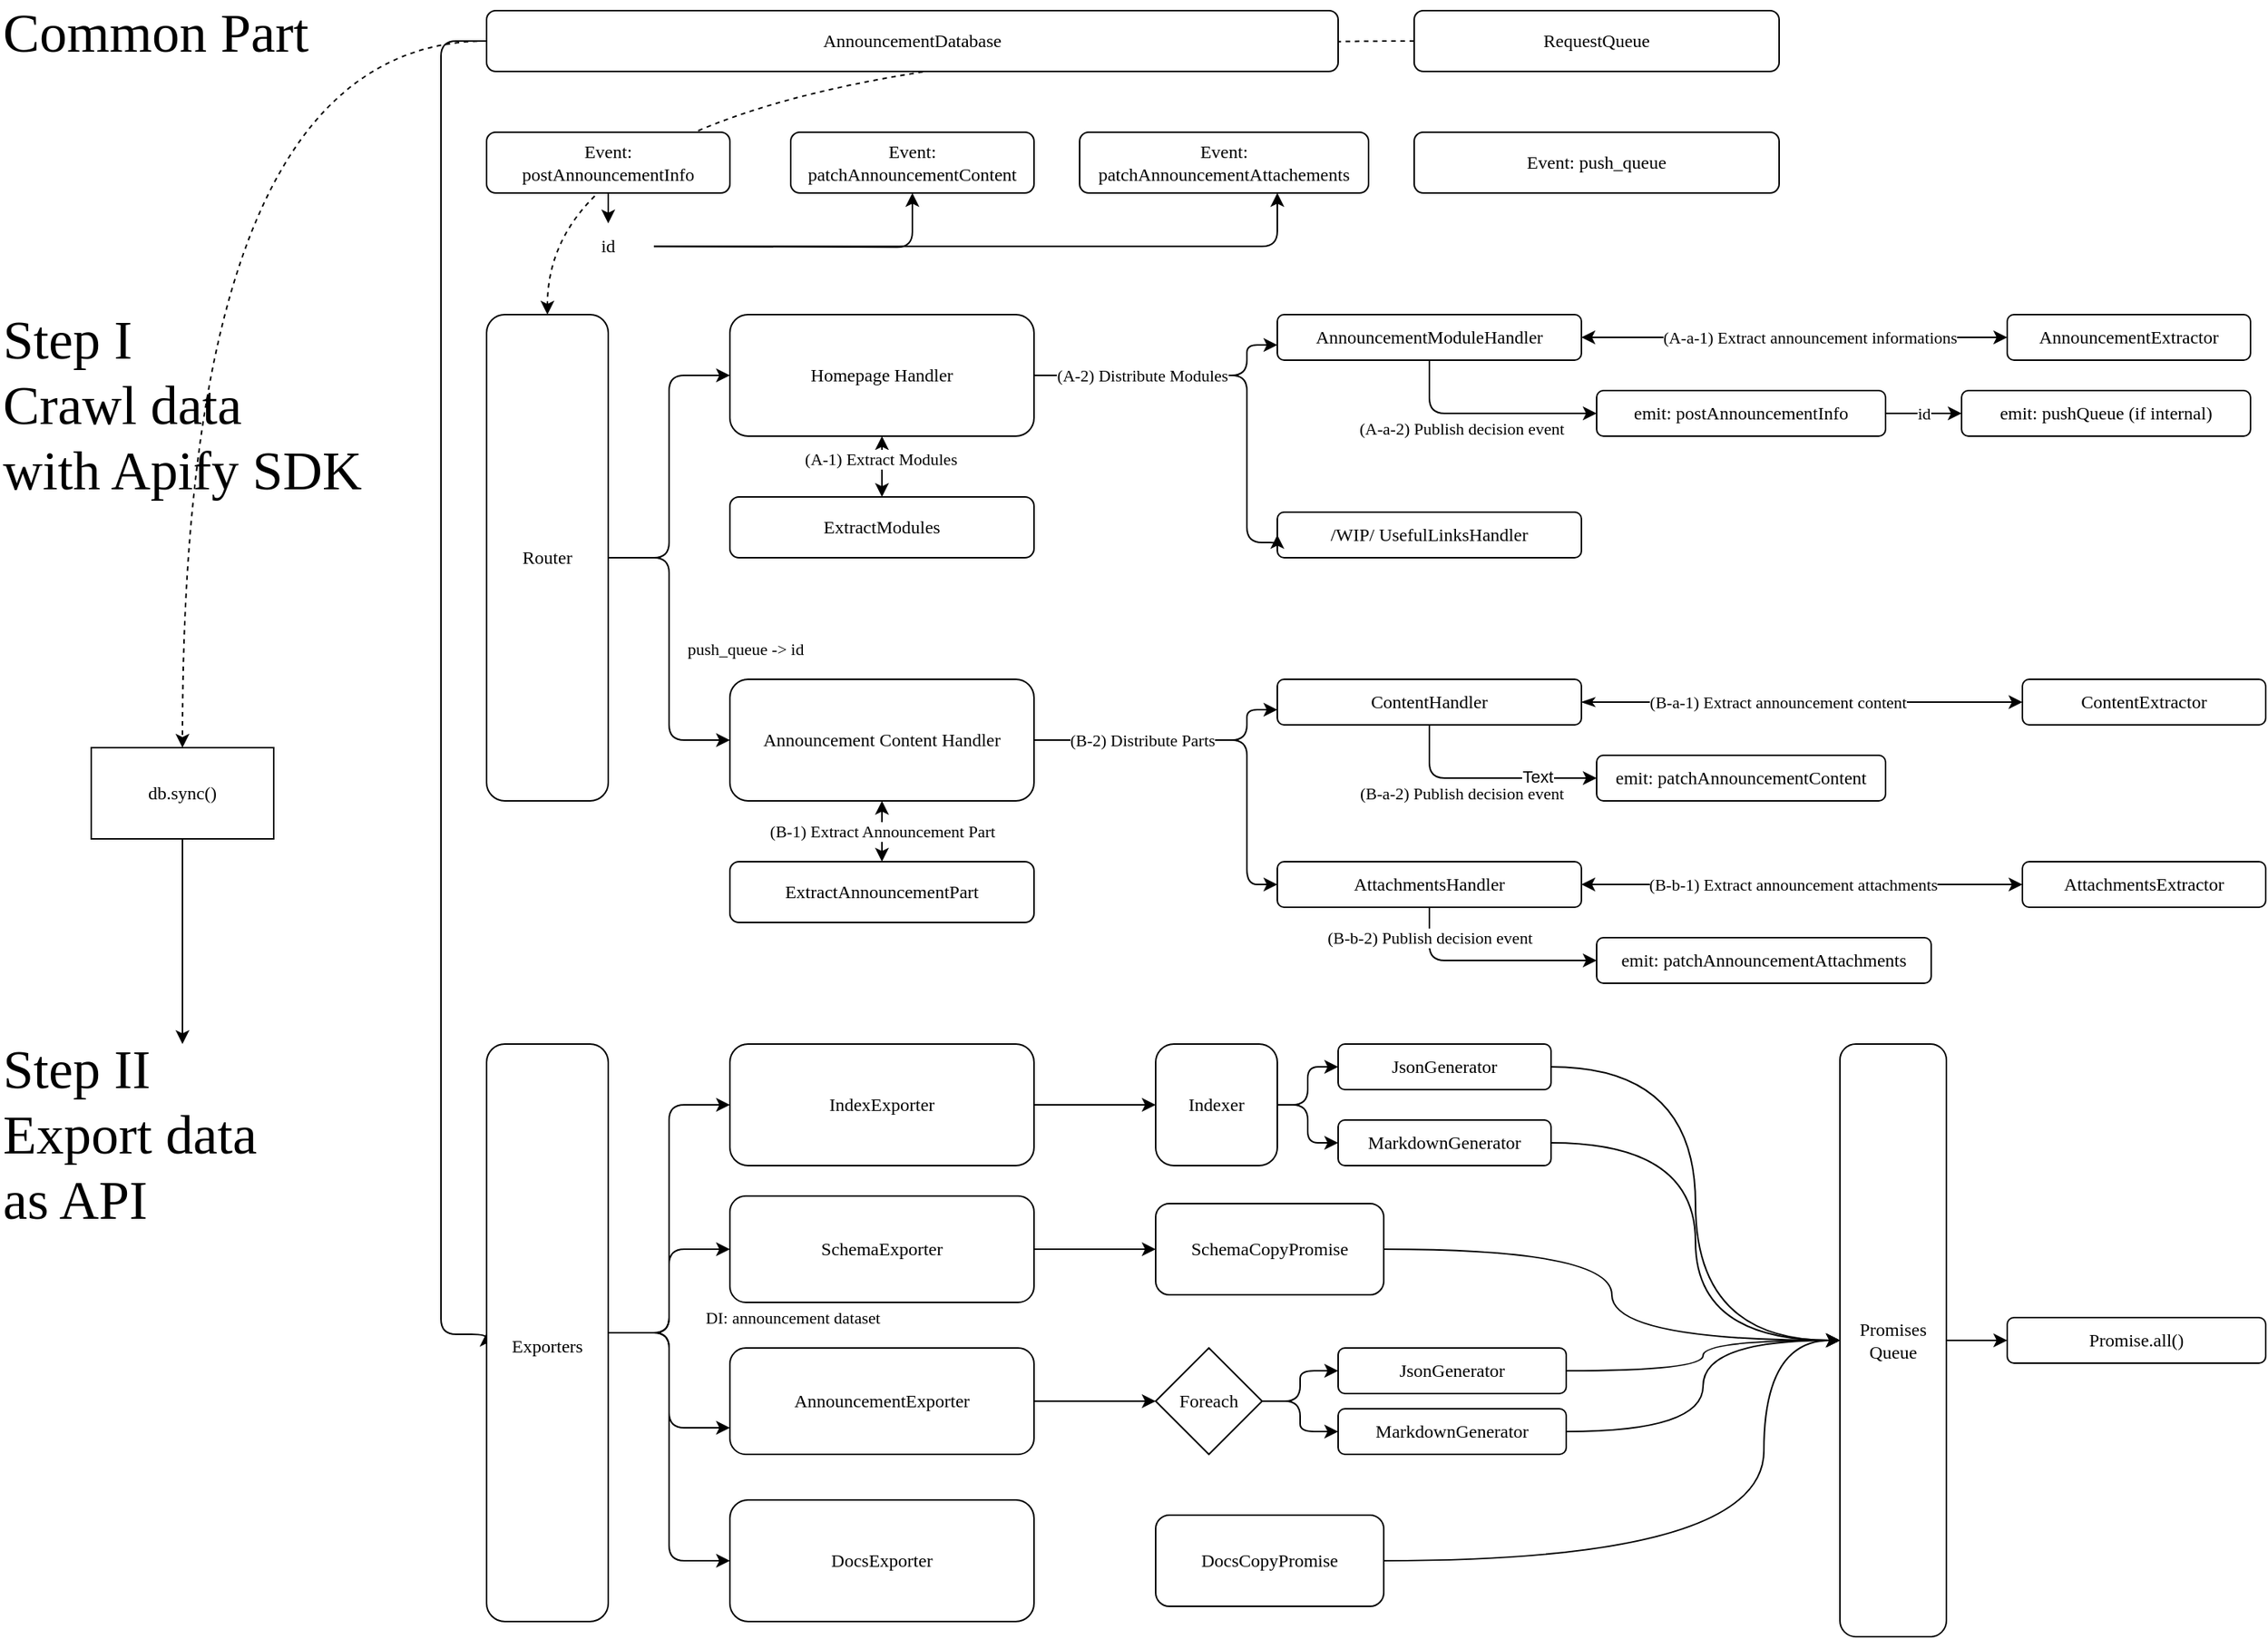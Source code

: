 <mxfile version="16.5.1" type="device"><diagram id="6aVx1m05YE9VP_kBFudB" name="Page-1"><mxGraphModel dx="946" dy="611" grid="1" gridSize="10" guides="1" tooltips="1" connect="1" arrows="1" fold="1" page="1" pageScale="1" pageWidth="1654" pageHeight="1169" background="none" math="0" shadow="0"><root><mxCell id="0"/><mxCell id="1" parent="0"/><mxCell id="kOSqtyJKZMW7QuDXt4j4-171" style="edgeStyle=orthogonalEdgeStyle;curved=1;orthogonalLoop=1;jettySize=auto;html=1;dashed=1;fontFamily=IBM Plex Sans;fontSource=https%3A%2F%2Ffonts.googleapis.com%2Fcss%3Ffamily%3DIBM%2BPlex%2BSans;" edge="1" parent="1" source="RLYTNSMKvGbtgYF2VCXA-84" target="RLYTNSMKvGbtgYF2VCXA-27"><mxGeometry relative="1" as="geometry"/></mxCell><mxCell id="RLYTNSMKvGbtgYF2VCXA-84" value="RequestQueue" style="rounded=1;whiteSpace=wrap;html=1;fontFamily=IBM Plex Sans;fontSource=https%3A%2F%2Ffonts.googleapis.com%2Fcss%3Ffamily%3DIBM%2BPlex%2BSans;" parent="1" vertex="1"><mxGeometry x="970" y="40" width="240" height="40" as="geometry"/></mxCell><mxCell id="RLYTNSMKvGbtgYF2VCXA-85" style="edgeStyle=orthogonalEdgeStyle;rounded=1;orthogonalLoop=1;jettySize=auto;html=1;startArrow=none;startFill=0;fontFamily=IBM Plex Sans;fontSource=https%3A%2F%2Ffonts.googleapis.com%2Fcss%3Ffamily%3DIBM%2BPlex%2BSans;" parent="1" source="RLYTNSMKvGbtgYF2VCXA-86" edge="1"><mxGeometry relative="1" as="geometry"><mxPoint x="440.067" y="180" as="targetPoint"/></mxGeometry></mxCell><mxCell id="RLYTNSMKvGbtgYF2VCXA-86" value="Event:&lt;br&gt;postAnnouncementInfo" style="rounded=1;whiteSpace=wrap;html=1;fontFamily=IBM Plex Sans;fontSource=https%3A%2F%2Ffonts.googleapis.com%2Fcss%3Ffamily%3DIBM%2BPlex%2BSans;" parent="1" vertex="1"><mxGeometry x="360" y="120" width="160" height="40" as="geometry"/></mxCell><mxCell id="kOSqtyJKZMW7QuDXt4j4-14" style="edgeStyle=orthogonalEdgeStyle;rounded=1;orthogonalLoop=1;jettySize=auto;html=1;entryX=0;entryY=0.5;entryDx=0;entryDy=0;fontFamily=IBM Plex Sans;fontSource=https%3A%2F%2Ffonts.googleapis.com%2Fcss%3Ffamily%3DIBM%2BPlex%2BSans;" edge="1" parent="1" source="RLYTNSMKvGbtgYF2VCXA-87" target="RLYTNSMKvGbtgYF2VCXA-100"><mxGeometry relative="1" as="geometry"><Array as="points"><mxPoint x="330" y="60"/><mxPoint x="330" y="911"/></Array></mxGeometry></mxCell><mxCell id="kOSqtyJKZMW7QuDXt4j4-170" style="edgeStyle=orthogonalEdgeStyle;orthogonalLoop=1;jettySize=auto;html=1;entryX=0.5;entryY=0;entryDx=0;entryDy=0;fontFamily=IBM Plex Sans;fontSource=https%3A%2F%2Ffonts.googleapis.com%2Fcss%3Ffamily%3DIBM%2BPlex%2BSans;curved=1;dashed=1;" edge="1" parent="1" source="RLYTNSMKvGbtgYF2VCXA-87" target="kOSqtyJKZMW7QuDXt4j4-168"><mxGeometry relative="1" as="geometry"/></mxCell><mxCell id="RLYTNSMKvGbtgYF2VCXA-87" value="AnnouncementDatabase" style="rounded=1;whiteSpace=wrap;html=1;fontFamily=IBM Plex Sans;fontSource=https%3A%2F%2Ffonts.googleapis.com%2Fcss%3Ffamily%3DIBM%2BPlex%2BSans;" parent="1" vertex="1"><mxGeometry x="360" y="40" width="560" height="40" as="geometry"/></mxCell><mxCell id="RLYTNSMKvGbtgYF2VCXA-88" value="Event: push_queue" style="rounded=1;whiteSpace=wrap;html=1;fontFamily=IBM Plex Sans;fontSource=https%3A%2F%2Ffonts.googleapis.com%2Fcss%3Ffamily%3DIBM%2BPlex%2BSans;" parent="1" vertex="1"><mxGeometry x="970" y="120" width="240" height="40" as="geometry"/></mxCell><mxCell id="RLYTNSMKvGbtgYF2VCXA-89" value="Event:&lt;br&gt;patchAnnouncementContent" style="rounded=1;whiteSpace=wrap;html=1;fontFamily=IBM Plex Sans;fontSource=https%3A%2F%2Ffonts.googleapis.com%2Fcss%3Ffamily%3DIBM%2BPlex%2BSans;" parent="1" vertex="1"><mxGeometry x="560" y="120" width="160" height="40" as="geometry"/></mxCell><mxCell id="RLYTNSMKvGbtgYF2VCXA-90" value="Event:&lt;br&gt;patchAnnouncementAttachements" style="rounded=1;whiteSpace=wrap;html=1;fontFamily=IBM Plex Sans;fontSource=https%3A%2F%2Ffonts.googleapis.com%2Fcss%3Ffamily%3DIBM%2BPlex%2BSans;" parent="1" vertex="1"><mxGeometry x="750" y="120" width="190" height="40" as="geometry"/></mxCell><mxCell id="RLYTNSMKvGbtgYF2VCXA-91" style="edgeStyle=orthogonalEdgeStyle;rounded=1;orthogonalLoop=1;jettySize=auto;html=1;startArrow=none;startFill=0;fontFamily=IBM Plex Sans;fontSource=https%3A%2F%2Ffonts.googleapis.com%2Fcss%3Ffamily%3DIBM%2BPlex%2BSans;" parent="1" target="RLYTNSMKvGbtgYF2VCXA-89" edge="1"><mxGeometry relative="1" as="geometry"><mxPoint x="470" y="195.067" as="sourcePoint"/></mxGeometry></mxCell><mxCell id="RLYTNSMKvGbtgYF2VCXA-92" style="edgeStyle=orthogonalEdgeStyle;rounded=1;orthogonalLoop=1;jettySize=auto;html=1;startArrow=none;startFill=0;fontFamily=IBM Plex Sans;fontSource=https%3A%2F%2Ffonts.googleapis.com%2Fcss%3Ffamily%3DIBM%2BPlex%2BSans;" parent="1" edge="1"><mxGeometry relative="1" as="geometry"><Array as="points"><mxPoint x="880" y="195"/></Array><mxPoint x="470" y="195.067" as="sourcePoint"/><mxPoint x="880" y="160" as="targetPoint"/></mxGeometry></mxCell><mxCell id="RLYTNSMKvGbtgYF2VCXA-93" value="id" style="text;html=1;strokeColor=none;fillColor=none;align=center;verticalAlign=middle;whiteSpace=wrap;rounded=1;fontFamily=IBM Plex Sans;fontSource=https%3A%2F%2Ffonts.googleapis.com%2Fcss%3Ffamily%3DIBM%2BPlex%2BSans;" parent="1" vertex="1"><mxGeometry x="410" y="180" width="60" height="30" as="geometry"/></mxCell><mxCell id="RLYTNSMKvGbtgYF2VCXA-97" value="Common Part" style="text;html=1;strokeColor=none;fillColor=none;align=left;verticalAlign=middle;whiteSpace=wrap;rounded=1;glass=0;fontFamily=IBM Plex Sans;fontSource=https%3A%2F%2Ffonts.googleapis.com%2Fcss%3Ffamily%3DIBM%2BPlex%2BSans;fontStyle=0;fontSize=36;" parent="1" vertex="1"><mxGeometry x="40" y="40" width="240" height="30" as="geometry"/></mxCell><mxCell id="RLYTNSMKvGbtgYF2VCXA-98" value="Step I&lt;br&gt;Crawl data&lt;br&gt;with Apify SDK" style="text;html=1;strokeColor=none;fillColor=none;align=left;verticalAlign=middle;whiteSpace=wrap;rounded=1;glass=0;fontFamily=IBM Plex Sans;fontSource=https%3A%2F%2Ffonts.googleapis.com%2Fcss%3Ffamily%3DIBM%2BPlex%2BSans;fontStyle=0;fontSize=36;" parent="1" vertex="1"><mxGeometry x="40" y="240" width="240" height="120" as="geometry"/></mxCell><mxCell id="RLYTNSMKvGbtgYF2VCXA-99" value="Step II&lt;br&gt;Export data&lt;br&gt;as API" style="text;html=1;strokeColor=none;fillColor=none;align=left;verticalAlign=middle;whiteSpace=wrap;rounded=1;glass=0;fontFamily=IBM Plex Sans;fontSource=https%3A%2F%2Ffonts.googleapis.com%2Fcss%3Ffamily%3DIBM%2BPlex%2BSans;fontStyle=0;fontSize=36;" parent="1" vertex="1"><mxGeometry x="40" y="720" width="240" height="120" as="geometry"/></mxCell><mxCell id="OoZCvlGqYtdiyRSPYrmy-1" value="" style="group;rounded=1;" parent="1" vertex="1" connectable="0"><mxGeometry x="360" y="240" width="1160" height="440" as="geometry"/></mxCell><mxCell id="RLYTNSMKvGbtgYF2VCXA-2" value="Homepage Handler" style="rounded=1;whiteSpace=wrap;html=1;fontFamily=IBM Plex Sans;fontSource=https%3A%2F%2Ffonts.googleapis.com%2Fcss%3Ffamily%3DIBM%2BPlex%2BSans;" parent="OoZCvlGqYtdiyRSPYrmy-1" vertex="1"><mxGeometry x="160" width="200" height="80" as="geometry"/></mxCell><mxCell id="RLYTNSMKvGbtgYF2VCXA-9" value="Announcement Content Handler" style="rounded=1;whiteSpace=wrap;html=1;fontFamily=IBM Plex Sans;fontSource=https%3A%2F%2Ffonts.googleapis.com%2Fcss%3Ffamily%3DIBM%2BPlex%2BSans;" parent="OoZCvlGqYtdiyRSPYrmy-1" vertex="1"><mxGeometry x="160" y="240" width="200" height="80" as="geometry"/></mxCell><mxCell id="RLYTNSMKvGbtgYF2VCXA-10" value="ExtractModules" style="rounded=1;whiteSpace=wrap;html=1;fontFamily=IBM Plex Sans;fontSource=https%3A%2F%2Ffonts.googleapis.com%2Fcss%3Ffamily%3DIBM%2BPlex%2BSans;" parent="OoZCvlGqYtdiyRSPYrmy-1" vertex="1"><mxGeometry x="160" y="120" width="200" height="40" as="geometry"/></mxCell><mxCell id="RLYTNSMKvGbtgYF2VCXA-15" style="edgeStyle=orthogonalEdgeStyle;rounded=1;orthogonalLoop=1;jettySize=auto;html=1;startArrow=classic;startFill=1;fontFamily=IBM Plex Sans;fontSource=https%3A%2F%2Ffonts.googleapis.com%2Fcss%3Ffamily%3DIBM%2BPlex%2BSans;" parent="OoZCvlGqYtdiyRSPYrmy-1" source="RLYTNSMKvGbtgYF2VCXA-2" target="RLYTNSMKvGbtgYF2VCXA-10" edge="1"><mxGeometry relative="1" as="geometry"/></mxCell><mxCell id="RLYTNSMKvGbtgYF2VCXA-16" value="(A-1) Extract Modules" style="edgeLabel;html=1;align=center;verticalAlign=middle;resizable=0;points=[];fontFamily=IBM Plex Sans;fontSource=https%3A%2F%2Ffonts.googleapis.com%2Fcss%3Ffamily%3DIBM%2BPlex%2BSans;rounded=1;" parent="RLYTNSMKvGbtgYF2VCXA-15" vertex="1" connectable="0"><mxGeometry relative="1" as="geometry"><mxPoint x="-1" y="-5" as="offset"/></mxGeometry></mxCell><mxCell id="RLYTNSMKvGbtgYF2VCXA-12" value="AnnouncementModuleHandler" style="rounded=1;whiteSpace=wrap;html=1;fontFamily=IBM Plex Sans;fontSource=https%3A%2F%2Ffonts.googleapis.com%2Fcss%3Ffamily%3DIBM%2BPlex%2BSans;" parent="OoZCvlGqYtdiyRSPYrmy-1" vertex="1"><mxGeometry x="520" width="200" height="30" as="geometry"/></mxCell><mxCell id="RLYTNSMKvGbtgYF2VCXA-17" style="edgeStyle=orthogonalEdgeStyle;rounded=1;orthogonalLoop=1;jettySize=auto;html=1;startArrow=none;startFill=0;fontFamily=IBM Plex Sans;fontSource=https%3A%2F%2Ffonts.googleapis.com%2Fcss%3Ffamily%3DIBM%2BPlex%2BSans;" parent="OoZCvlGqYtdiyRSPYrmy-1" source="RLYTNSMKvGbtgYF2VCXA-2" target="RLYTNSMKvGbtgYF2VCXA-12" edge="1"><mxGeometry relative="1" as="geometry"><Array as="points"><mxPoint x="500" y="40"/><mxPoint x="500" y="20"/></Array></mxGeometry></mxCell><mxCell id="RLYTNSMKvGbtgYF2VCXA-13" value="/WIP/ UsefulLinksHandler" style="rounded=1;whiteSpace=wrap;html=1;fontFamily=IBM Plex Sans;fontSource=https%3A%2F%2Ffonts.googleapis.com%2Fcss%3Ffamily%3DIBM%2BPlex%2BSans;" parent="OoZCvlGqYtdiyRSPYrmy-1" vertex="1"><mxGeometry x="520" y="130" width="200" height="30" as="geometry"/></mxCell><mxCell id="RLYTNSMKvGbtgYF2VCXA-18" style="edgeStyle=orthogonalEdgeStyle;rounded=1;orthogonalLoop=1;jettySize=auto;html=1;startArrow=none;startFill=0;entryX=0;entryY=0.5;entryDx=0;entryDy=0;fontFamily=IBM Plex Sans;fontSource=https%3A%2F%2Ffonts.googleapis.com%2Fcss%3Ffamily%3DIBM%2BPlex%2BSans;" parent="OoZCvlGqYtdiyRSPYrmy-1" source="RLYTNSMKvGbtgYF2VCXA-2" target="RLYTNSMKvGbtgYF2VCXA-13" edge="1"><mxGeometry relative="1" as="geometry"><Array as="points"><mxPoint x="500" y="40"/><mxPoint x="500" y="150"/><mxPoint x="520" y="150"/></Array></mxGeometry></mxCell><mxCell id="RLYTNSMKvGbtgYF2VCXA-19" value="(A-2) Distribute Modules" style="edgeLabel;html=1;align=center;verticalAlign=middle;resizable=0;points=[];fontFamily=IBM Plex Sans;fontSource=https%3A%2F%2Ffonts.googleapis.com%2Fcss%3Ffamily%3DIBM%2BPlex%2BSans;rounded=1;" parent="RLYTNSMKvGbtgYF2VCXA-18" vertex="1" connectable="0"><mxGeometry relative="1" as="geometry"><mxPoint x="-67" as="offset"/></mxGeometry></mxCell><mxCell id="RLYTNSMKvGbtgYF2VCXA-20" value="AnnouncementExtractor" style="rounded=1;whiteSpace=wrap;html=1;fontFamily=IBM Plex Sans;fontSource=https%3A%2F%2Ffonts.googleapis.com%2Fcss%3Ffamily%3DIBM%2BPlex%2BSans;" parent="OoZCvlGqYtdiyRSPYrmy-1" vertex="1"><mxGeometry x="1000" width="160" height="30" as="geometry"/></mxCell><mxCell id="RLYTNSMKvGbtgYF2VCXA-21" style="edgeStyle=orthogonalEdgeStyle;rounded=1;orthogonalLoop=1;jettySize=auto;html=1;startArrow=classic;startFill=1;fontFamily=IBM Plex Sans;fontSource=https%3A%2F%2Ffonts.googleapis.com%2Fcss%3Ffamily%3DIBM%2BPlex%2BSans;" parent="OoZCvlGqYtdiyRSPYrmy-1" source="RLYTNSMKvGbtgYF2VCXA-12" target="RLYTNSMKvGbtgYF2VCXA-20" edge="1"><mxGeometry relative="1" as="geometry"/></mxCell><mxCell id="RLYTNSMKvGbtgYF2VCXA-22" value="(A-a-1) Extract announcement informations" style="edgeLabel;html=1;align=center;verticalAlign=middle;resizable=0;points=[];fontFamily=IBM Plex Sans;fontSource=https%3A%2F%2Ffonts.googleapis.com%2Fcss%3Ffamily%3DIBM%2BPlex%2BSans;rounded=1;" parent="RLYTNSMKvGbtgYF2VCXA-21" vertex="1" connectable="0"><mxGeometry relative="1" as="geometry"><mxPoint x="10" as="offset"/></mxGeometry></mxCell><mxCell id="RLYTNSMKvGbtgYF2VCXA-28" style="edgeStyle=orthogonalEdgeStyle;rounded=1;orthogonalLoop=1;jettySize=auto;html=1;startArrow=none;startFill=0;fontFamily=IBM Plex Sans;fontSource=https%3A%2F%2Ffonts.googleapis.com%2Fcss%3Ffamily%3DIBM%2BPlex%2BSans;" parent="OoZCvlGqYtdiyRSPYrmy-1" source="RLYTNSMKvGbtgYF2VCXA-27" target="RLYTNSMKvGbtgYF2VCXA-2" edge="1"><mxGeometry relative="1" as="geometry"/></mxCell><mxCell id="RLYTNSMKvGbtgYF2VCXA-29" style="edgeStyle=orthogonalEdgeStyle;rounded=1;orthogonalLoop=1;jettySize=auto;html=1;startArrow=none;startFill=0;fontFamily=IBM Plex Sans;fontSource=https%3A%2F%2Ffonts.googleapis.com%2Fcss%3Ffamily%3DIBM%2BPlex%2BSans;" parent="OoZCvlGqYtdiyRSPYrmy-1" source="RLYTNSMKvGbtgYF2VCXA-27" target="RLYTNSMKvGbtgYF2VCXA-9" edge="1"><mxGeometry relative="1" as="geometry"/></mxCell><mxCell id="RLYTNSMKvGbtgYF2VCXA-67" value="push_queue -&amp;gt; id" style="edgeLabel;html=1;align=center;verticalAlign=middle;resizable=0;points=[];fontFamily=IBM Plex Sans;fontSource=https%3A%2F%2Ffonts.googleapis.com%2Fcss%3Ffamily%3DIBM%2BPlex%2BSans;rounded=1;" parent="RLYTNSMKvGbtgYF2VCXA-29" vertex="1" connectable="0"><mxGeometry relative="1" as="geometry"><mxPoint x="50" as="offset"/></mxGeometry></mxCell><mxCell id="RLYTNSMKvGbtgYF2VCXA-27" value="Router" style="rounded=1;whiteSpace=wrap;html=1;fontFamily=IBM Plex Sans;fontSource=https%3A%2F%2Ffonts.googleapis.com%2Fcss%3Ffamily%3DIBM%2BPlex%2BSans;" parent="OoZCvlGqYtdiyRSPYrmy-1" vertex="1"><mxGeometry width="80" height="320" as="geometry"/></mxCell><mxCell id="RLYTNSMKvGbtgYF2VCXA-39" value="emit: postAnnouncementInfo" style="rounded=1;whiteSpace=wrap;html=1;fontFamily=IBM Plex Sans;fontSource=https%3A%2F%2Ffonts.googleapis.com%2Fcss%3Ffamily%3DIBM%2BPlex%2BSans;" parent="OoZCvlGqYtdiyRSPYrmy-1" vertex="1"><mxGeometry x="730" y="50" width="190" height="30" as="geometry"/></mxCell><mxCell id="RLYTNSMKvGbtgYF2VCXA-40" style="edgeStyle=orthogonalEdgeStyle;rounded=1;orthogonalLoop=1;jettySize=auto;html=1;entryX=0;entryY=0.5;entryDx=0;entryDy=0;startArrow=none;startFill=0;fontFamily=IBM Plex Sans;fontSource=https%3A%2F%2Ffonts.googleapis.com%2Fcss%3Ffamily%3DIBM%2BPlex%2BSans;" parent="OoZCvlGqYtdiyRSPYrmy-1" source="RLYTNSMKvGbtgYF2VCXA-12" target="RLYTNSMKvGbtgYF2VCXA-39" edge="1"><mxGeometry relative="1" as="geometry"><Array as="points"><mxPoint x="620" y="65"/></Array></mxGeometry></mxCell><mxCell id="RLYTNSMKvGbtgYF2VCXA-48" value="(A-a-2) Publish decision&amp;nbsp;event" style="edgeLabel;html=1;align=center;verticalAlign=middle;resizable=0;points=[];fontFamily=IBM Plex Sans;fontSource=https%3A%2F%2Ffonts.googleapis.com%2Fcss%3Ffamily%3DIBM%2BPlex%2BSans;rounded=1;" parent="RLYTNSMKvGbtgYF2VCXA-40" vertex="1" connectable="0"><mxGeometry relative="1" as="geometry"><mxPoint x="-17" y="10" as="offset"/></mxGeometry></mxCell><mxCell id="RLYTNSMKvGbtgYF2VCXA-41" value="emit: pushQueue (if internal)" style="rounded=1;whiteSpace=wrap;html=1;fontFamily=IBM Plex Sans;fontSource=https%3A%2F%2Ffonts.googleapis.com%2Fcss%3Ffamily%3DIBM%2BPlex%2BSans;" parent="OoZCvlGqYtdiyRSPYrmy-1" vertex="1"><mxGeometry x="970" y="50" width="190" height="30" as="geometry"/></mxCell><mxCell id="RLYTNSMKvGbtgYF2VCXA-66" value="id" style="edgeStyle=orthogonalEdgeStyle;rounded=1;orthogonalLoop=1;jettySize=auto;html=1;startArrow=none;startFill=0;fontFamily=IBM Plex Sans;fontSource=https%3A%2F%2Ffonts.googleapis.com%2Fcss%3Ffamily%3DIBM%2BPlex%2BSans;" parent="OoZCvlGqYtdiyRSPYrmy-1" source="RLYTNSMKvGbtgYF2VCXA-39" target="RLYTNSMKvGbtgYF2VCXA-41" edge="1"><mxGeometry relative="1" as="geometry"/></mxCell><mxCell id="RLYTNSMKvGbtgYF2VCXA-46" style="edgeStyle=orthogonalEdgeStyle;rounded=1;orthogonalLoop=1;jettySize=auto;html=1;startArrow=classic;startFill=1;fontFamily=IBM Plex Sans;fontSource=https%3A%2F%2Ffonts.googleapis.com%2Fcss%3Ffamily%3DIBM%2BPlex%2BSans;" parent="OoZCvlGqYtdiyRSPYrmy-1" source="RLYTNSMKvGbtgYF2VCXA-45" target="RLYTNSMKvGbtgYF2VCXA-9" edge="1"><mxGeometry relative="1" as="geometry"/></mxCell><mxCell id="RLYTNSMKvGbtgYF2VCXA-47" value="(B-1) Extract Announcement Part" style="edgeLabel;html=1;align=center;verticalAlign=middle;resizable=0;points=[];fontFamily=IBM Plex Sans;fontSource=https%3A%2F%2Ffonts.googleapis.com%2Fcss%3Ffamily%3DIBM%2BPlex%2BSans;rounded=1;" parent="RLYTNSMKvGbtgYF2VCXA-46" vertex="1" connectable="0"><mxGeometry relative="1" as="geometry"><mxPoint as="offset"/></mxGeometry></mxCell><mxCell id="RLYTNSMKvGbtgYF2VCXA-45" value="ExtractAnnouncementPart" style="rounded=1;whiteSpace=wrap;html=1;fontFamily=IBM Plex Sans;fontSource=https%3A%2F%2Ffonts.googleapis.com%2Fcss%3Ffamily%3DIBM%2BPlex%2BSans;" parent="OoZCvlGqYtdiyRSPYrmy-1" vertex="1"><mxGeometry x="160" y="360" width="200" height="40" as="geometry"/></mxCell><mxCell id="RLYTNSMKvGbtgYF2VCXA-55" value="ContentHandler" style="rounded=1;whiteSpace=wrap;html=1;fontFamily=IBM Plex Sans;fontSource=https%3A%2F%2Ffonts.googleapis.com%2Fcss%3Ffamily%3DIBM%2BPlex%2BSans;" parent="OoZCvlGqYtdiyRSPYrmy-1" vertex="1"><mxGeometry x="520" y="240" width="200" height="30" as="geometry"/></mxCell><mxCell id="RLYTNSMKvGbtgYF2VCXA-81" style="edgeStyle=orthogonalEdgeStyle;rounded=1;orthogonalLoop=1;jettySize=auto;html=1;startArrow=none;startFill=0;fontFamily=IBM Plex Sans;fontSource=https%3A%2F%2Ffonts.googleapis.com%2Fcss%3Ffamily%3DIBM%2BPlex%2BSans;" parent="OoZCvlGqYtdiyRSPYrmy-1" source="RLYTNSMKvGbtgYF2VCXA-9" target="RLYTNSMKvGbtgYF2VCXA-55" edge="1"><mxGeometry relative="1" as="geometry"><Array as="points"><mxPoint x="500" y="280"/><mxPoint x="500" y="260"/></Array></mxGeometry></mxCell><mxCell id="RLYTNSMKvGbtgYF2VCXA-56" value="AttachmentsHandler" style="rounded=1;whiteSpace=wrap;html=1;fontFamily=IBM Plex Sans;fontSource=https%3A%2F%2Ffonts.googleapis.com%2Fcss%3Ffamily%3DIBM%2BPlex%2BSans;" parent="OoZCvlGqYtdiyRSPYrmy-1" vertex="1"><mxGeometry x="520" y="360" width="200" height="30" as="geometry"/></mxCell><mxCell id="RLYTNSMKvGbtgYF2VCXA-82" style="edgeStyle=orthogonalEdgeStyle;rounded=1;orthogonalLoop=1;jettySize=auto;html=1;entryX=0;entryY=0.5;entryDx=0;entryDy=0;startArrow=none;startFill=0;fontFamily=IBM Plex Sans;fontSource=https%3A%2F%2Ffonts.googleapis.com%2Fcss%3Ffamily%3DIBM%2BPlex%2BSans;" parent="OoZCvlGqYtdiyRSPYrmy-1" source="RLYTNSMKvGbtgYF2VCXA-9" target="RLYTNSMKvGbtgYF2VCXA-56" edge="1"><mxGeometry relative="1" as="geometry"><Array as="points"><mxPoint x="500" y="280"/><mxPoint x="500" y="375"/></Array></mxGeometry></mxCell><mxCell id="RLYTNSMKvGbtgYF2VCXA-83" value="(B-2) Distribute Parts" style="edgeLabel;html=1;align=center;verticalAlign=middle;resizable=0;points=[];fontFamily=IBM Plex Sans;fontSource=https%3A%2F%2Ffonts.googleapis.com%2Fcss%3Ffamily%3DIBM%2BPlex%2BSans;rounded=1;" parent="RLYTNSMKvGbtgYF2VCXA-82" vertex="1" connectable="0"><mxGeometry relative="1" as="geometry"><mxPoint x="-57" as="offset"/></mxGeometry></mxCell><mxCell id="RLYTNSMKvGbtgYF2VCXA-57" value="ContentExtractor" style="rounded=1;whiteSpace=wrap;html=1;fontFamily=IBM Plex Sans;fontSource=https%3A%2F%2Ffonts.googleapis.com%2Fcss%3Ffamily%3DIBM%2BPlex%2BSans;" parent="OoZCvlGqYtdiyRSPYrmy-1" vertex="1"><mxGeometry x="1010" y="240" width="160" height="30" as="geometry"/></mxCell><mxCell id="RLYTNSMKvGbtgYF2VCXA-58" style="edgeStyle=orthogonalEdgeStyle;rounded=1;orthogonalLoop=1;jettySize=auto;html=1;entryX=0;entryY=0.5;entryDx=0;entryDy=0;startArrow=classicThin;startFill=1;fontFamily=IBM Plex Sans;fontSource=https%3A%2F%2Ffonts.googleapis.com%2Fcss%3Ffamily%3DIBM%2BPlex%2BSans;" parent="OoZCvlGqYtdiyRSPYrmy-1" source="RLYTNSMKvGbtgYF2VCXA-55" target="RLYTNSMKvGbtgYF2VCXA-57" edge="1"><mxGeometry relative="1" as="geometry"/></mxCell><mxCell id="RLYTNSMKvGbtgYF2VCXA-59" value="(B-a-1) Extract announcement content" style="edgeLabel;html=1;align=center;verticalAlign=middle;resizable=0;points=[];fontFamily=IBM Plex Sans;fontSource=https%3A%2F%2Ffonts.googleapis.com%2Fcss%3Ffamily%3DIBM%2BPlex%2BSans;rounded=1;" parent="RLYTNSMKvGbtgYF2VCXA-58" vertex="1" connectable="0"><mxGeometry relative="1" as="geometry"><mxPoint x="-16" as="offset"/></mxGeometry></mxCell><mxCell id="RLYTNSMKvGbtgYF2VCXA-60" style="edgeStyle=orthogonalEdgeStyle;rounded=1;orthogonalLoop=1;jettySize=auto;html=1;entryX=0;entryY=0.5;entryDx=0;entryDy=0;startArrow=none;startFill=0;exitX=0.5;exitY=1;exitDx=0;exitDy=0;fontFamily=IBM Plex Sans;fontSource=https%3A%2F%2Ffonts.googleapis.com%2Fcss%3Ffamily%3DIBM%2BPlex%2BSans;" parent="OoZCvlGqYtdiyRSPYrmy-1" source="RLYTNSMKvGbtgYF2VCXA-55" target="RLYTNSMKvGbtgYF2VCXA-63" edge="1"><mxGeometry relative="1" as="geometry"><mxPoint x="604.075" y="270" as="sourcePoint"/><Array as="points"><mxPoint x="620" y="305"/></Array></mxGeometry></mxCell><mxCell id="RLYTNSMKvGbtgYF2VCXA-61" value="(B-a-2) Publish decision&amp;nbsp;event" style="edgeLabel;html=1;align=center;verticalAlign=middle;resizable=0;points=[];fontFamily=IBM Plex Sans;fontSource=https%3A%2F%2Ffonts.googleapis.com%2Fcss%3Ffamily%3DIBM%2BPlex%2BSans;rounded=1;" parent="RLYTNSMKvGbtgYF2VCXA-60" vertex="1" connectable="0"><mxGeometry relative="1" as="geometry"><mxPoint x="-17" y="10" as="offset"/></mxGeometry></mxCell><mxCell id="1sGlGqllIkZGdeKhWnI2-3" value="Text" style="edgeLabel;html=1;align=center;verticalAlign=middle;resizable=0;points=[];" parent="RLYTNSMKvGbtgYF2VCXA-60" vertex="1" connectable="0"><mxGeometry x="0.46" y="1" relative="1" as="geometry"><mxPoint as="offset"/></mxGeometry></mxCell><mxCell id="RLYTNSMKvGbtgYF2VCXA-63" value="emit: patchAnnouncementContent" style="rounded=1;whiteSpace=wrap;html=1;fontFamily=IBM Plex Sans;fontSource=https%3A%2F%2Ffonts.googleapis.com%2Fcss%3Ffamily%3DIBM%2BPlex%2BSans;" parent="OoZCvlGqYtdiyRSPYrmy-1" vertex="1"><mxGeometry x="730" y="290" width="190" height="30" as="geometry"/></mxCell><mxCell id="RLYTNSMKvGbtgYF2VCXA-71" value="AttachmentsExtractor" style="rounded=1;whiteSpace=wrap;html=1;fontFamily=IBM Plex Sans;fontSource=https%3A%2F%2Ffonts.googleapis.com%2Fcss%3Ffamily%3DIBM%2BPlex%2BSans;" parent="OoZCvlGqYtdiyRSPYrmy-1" vertex="1"><mxGeometry x="1010" y="360" width="160" height="30" as="geometry"/></mxCell><mxCell id="RLYTNSMKvGbtgYF2VCXA-72" style="edgeStyle=orthogonalEdgeStyle;rounded=1;orthogonalLoop=1;jettySize=auto;html=1;startArrow=classic;startFill=1;fontFamily=IBM Plex Sans;fontSource=https%3A%2F%2Ffonts.googleapis.com%2Fcss%3Ffamily%3DIBM%2BPlex%2BSans;" parent="OoZCvlGqYtdiyRSPYrmy-1" source="RLYTNSMKvGbtgYF2VCXA-56" target="RLYTNSMKvGbtgYF2VCXA-71" edge="1"><mxGeometry relative="1" as="geometry"/></mxCell><mxCell id="RLYTNSMKvGbtgYF2VCXA-73" value="(B-b-1) Extract announcement attachments" style="edgeLabel;html=1;align=center;verticalAlign=middle;resizable=0;points=[];fontFamily=IBM Plex Sans;fontSource=https%3A%2F%2Ffonts.googleapis.com%2Fcss%3Ffamily%3DIBM%2BPlex%2BSans;rounded=1;" parent="RLYTNSMKvGbtgYF2VCXA-72" vertex="1" connectable="0"><mxGeometry relative="1" as="geometry"><mxPoint x="-6" as="offset"/></mxGeometry></mxCell><mxCell id="RLYTNSMKvGbtgYF2VCXA-75" value="emit: patchAnnouncementAttachments" style="rounded=1;whiteSpace=wrap;html=1;fontFamily=IBM Plex Sans;fontSource=https%3A%2F%2Ffonts.googleapis.com%2Fcss%3Ffamily%3DIBM%2BPlex%2BSans;" parent="OoZCvlGqYtdiyRSPYrmy-1" vertex="1"><mxGeometry x="730" y="410" width="220" height="30" as="geometry"/></mxCell><mxCell id="RLYTNSMKvGbtgYF2VCXA-76" style="edgeStyle=orthogonalEdgeStyle;rounded=1;orthogonalLoop=1;jettySize=auto;html=1;entryX=0;entryY=0.5;entryDx=0;entryDy=0;startArrow=none;startFill=0;fontFamily=IBM Plex Sans;fontSource=https%3A%2F%2Ffonts.googleapis.com%2Fcss%3Ffamily%3DIBM%2BPlex%2BSans;exitX=0.5;exitY=1;exitDx=0;exitDy=0;" parent="OoZCvlGqYtdiyRSPYrmy-1" source="RLYTNSMKvGbtgYF2VCXA-56" target="RLYTNSMKvGbtgYF2VCXA-75" edge="1"><mxGeometry relative="1" as="geometry"/></mxCell><mxCell id="RLYTNSMKvGbtgYF2VCXA-78" value="(B-b-2) Publish decision&amp;nbsp;event" style="edgeLabel;html=1;align=center;verticalAlign=middle;resizable=0;points=[];fontFamily=IBM Plex Sans;fontSource=https%3A%2F%2Ffonts.googleapis.com%2Fcss%3Ffamily%3DIBM%2BPlex%2BSans;rounded=1;" parent="OoZCvlGqYtdiyRSPYrmy-1" vertex="1" connectable="0"><mxGeometry x="620" y="410" as="geometry"/></mxCell><mxCell id="kOSqtyJKZMW7QuDXt4j4-162" value="" style="group" vertex="1" connectable="0" parent="1"><mxGeometry x="360" y="720" width="1170" height="390" as="geometry"/></mxCell><mxCell id="RLYTNSMKvGbtgYF2VCXA-100" value="&lt;font style=&quot;font-size: 12px&quot; face=&quot;IBM Plex Sans&quot; data-font-src=&quot;https://fonts.googleapis.com/css?family=IBM+Plex+Sans&quot;&gt;Exporters&lt;br&gt;&lt;/font&gt;" style="rounded=1;whiteSpace=wrap;html=1;glass=0;fontSize=36;strokeColor=default;" parent="kOSqtyJKZMW7QuDXt4j4-162" vertex="1"><mxGeometry width="80" height="380" as="geometry"/></mxCell><mxCell id="kOSqtyJKZMW7QuDXt4j4-163" style="edgeStyle=orthogonalEdgeStyle;curved=1;orthogonalLoop=1;jettySize=auto;html=1;fontFamily=IBM Plex Sans;fontSource=https%3A%2F%2Ffonts.googleapis.com%2Fcss%3Ffamily%3DIBM%2BPlex%2BSans;" edge="1" parent="kOSqtyJKZMW7QuDXt4j4-162" source="1sGlGqllIkZGdeKhWnI2-1" target="kOSqtyJKZMW7QuDXt4j4-112"><mxGeometry relative="1" as="geometry"/></mxCell><mxCell id="1sGlGqllIkZGdeKhWnI2-1" value="&lt;font face=&quot;IBM Plex Sans&quot;&gt;IndexExporter&lt;/font&gt;" style="rounded=1;whiteSpace=wrap;html=1;" parent="kOSqtyJKZMW7QuDXt4j4-162" vertex="1"><mxGeometry x="160" width="200" height="80" as="geometry"/></mxCell><mxCell id="kOSqtyJKZMW7QuDXt4j4-7" style="edgeStyle=orthogonalEdgeStyle;rounded=1;orthogonalLoop=1;jettySize=auto;html=1;entryX=0;entryY=0.5;entryDx=0;entryDy=0;fontFamily=IBM Plex Sans;fontSource=https%3A%2F%2Ffonts.googleapis.com%2Fcss%3Ffamily%3DIBM%2BPlex%2BSans;" edge="1" parent="kOSqtyJKZMW7QuDXt4j4-162" source="RLYTNSMKvGbtgYF2VCXA-100" target="1sGlGqllIkZGdeKhWnI2-1"><mxGeometry relative="1" as="geometry"/></mxCell><mxCell id="kOSqtyJKZMW7QuDXt4j4-164" style="edgeStyle=orthogonalEdgeStyle;curved=1;orthogonalLoop=1;jettySize=auto;html=1;fontFamily=IBM Plex Sans;fontSource=https%3A%2F%2Ffonts.googleapis.com%2Fcss%3Ffamily%3DIBM%2BPlex%2BSans;" edge="1" parent="kOSqtyJKZMW7QuDXt4j4-162" source="kOSqtyJKZMW7QuDXt4j4-1" target="kOSqtyJKZMW7QuDXt4j4-132"><mxGeometry relative="1" as="geometry"/></mxCell><mxCell id="kOSqtyJKZMW7QuDXt4j4-1" value="&lt;font face=&quot;IBM Plex Sans&quot;&gt;SchemaExporter&lt;br&gt;&lt;/font&gt;" style="rounded=1;whiteSpace=wrap;html=1;" vertex="1" parent="kOSqtyJKZMW7QuDXt4j4-162"><mxGeometry x="160" y="100" width="200" height="70" as="geometry"/></mxCell><mxCell id="kOSqtyJKZMW7QuDXt4j4-8" style="edgeStyle=orthogonalEdgeStyle;rounded=1;orthogonalLoop=1;jettySize=auto;html=1;fontFamily=IBM Plex Sans;fontSource=https%3A%2F%2Ffonts.googleapis.com%2Fcss%3Ffamily%3DIBM%2BPlex%2BSans;" edge="1" parent="kOSqtyJKZMW7QuDXt4j4-162" source="RLYTNSMKvGbtgYF2VCXA-100" target="kOSqtyJKZMW7QuDXt4j4-1"><mxGeometry relative="1" as="geometry"/></mxCell><mxCell id="kOSqtyJKZMW7QuDXt4j4-165" style="edgeStyle=orthogonalEdgeStyle;curved=1;orthogonalLoop=1;jettySize=auto;html=1;fontFamily=IBM Plex Sans;fontSource=https%3A%2F%2Ffonts.googleapis.com%2Fcss%3Ffamily%3DIBM%2BPlex%2BSans;" edge="1" parent="kOSqtyJKZMW7QuDXt4j4-162" source="kOSqtyJKZMW7QuDXt4j4-2" target="kOSqtyJKZMW7QuDXt4j4-140"><mxGeometry relative="1" as="geometry"/></mxCell><mxCell id="kOSqtyJKZMW7QuDXt4j4-2" value="&lt;font face=&quot;IBM Plex Sans&quot; data-font-src=&quot;https://fonts.googleapis.com/css?family=IBM+Plex+Sans&quot;&gt;AnnouncementExporter&lt;/font&gt;" style="rounded=1;whiteSpace=wrap;html=1;" vertex="1" parent="kOSqtyJKZMW7QuDXt4j4-162"><mxGeometry x="160" y="200" width="200" height="70" as="geometry"/></mxCell><mxCell id="kOSqtyJKZMW7QuDXt4j4-9" style="edgeStyle=orthogonalEdgeStyle;rounded=1;orthogonalLoop=1;jettySize=auto;html=1;entryX=0;entryY=0.75;entryDx=0;entryDy=0;fontFamily=IBM Plex Sans;fontSource=https%3A%2F%2Ffonts.googleapis.com%2Fcss%3Ffamily%3DIBM%2BPlex%2BSans;" edge="1" parent="kOSqtyJKZMW7QuDXt4j4-162" source="RLYTNSMKvGbtgYF2VCXA-100" target="kOSqtyJKZMW7QuDXt4j4-2"><mxGeometry relative="1" as="geometry"/></mxCell><mxCell id="kOSqtyJKZMW7QuDXt4j4-3" value="&lt;font face=&quot;IBM Plex Sans&quot;&gt;DocsExporter&lt;/font&gt;" style="rounded=1;whiteSpace=wrap;html=1;" vertex="1" parent="kOSqtyJKZMW7QuDXt4j4-162"><mxGeometry x="160" y="300" width="200" height="80" as="geometry"/></mxCell><mxCell id="kOSqtyJKZMW7QuDXt4j4-10" style="edgeStyle=orthogonalEdgeStyle;rounded=1;orthogonalLoop=1;jettySize=auto;html=1;fontFamily=IBM Plex Sans;fontSource=https%3A%2F%2Ffonts.googleapis.com%2Fcss%3Ffamily%3DIBM%2BPlex%2BSans;" edge="1" parent="kOSqtyJKZMW7QuDXt4j4-162" source="RLYTNSMKvGbtgYF2VCXA-100" target="kOSqtyJKZMW7QuDXt4j4-3"><mxGeometry relative="1" as="geometry"/></mxCell><mxCell id="kOSqtyJKZMW7QuDXt4j4-12" value="DI: announcement dataset" style="edgeLabel;html=1;align=center;verticalAlign=middle;resizable=0;points=[];fontFamily=IBM Plex Sans;" vertex="1" connectable="0" parent="kOSqtyJKZMW7QuDXt4j4-10"><mxGeometry x="-0.823" y="2" relative="1" as="geometry"><mxPoint x="100" y="-8" as="offset"/></mxGeometry></mxCell><mxCell id="kOSqtyJKZMW7QuDXt4j4-109" value="Promises&lt;br&gt;Queue" style="rounded=1;whiteSpace=wrap;html=1;fontFamily=IBM Plex Sans;fontSource=https%3A%2F%2Ffonts.googleapis.com%2Fcss%3Ffamily%3DIBM%2BPlex%2BSans;" vertex="1" parent="kOSqtyJKZMW7QuDXt4j4-162"><mxGeometry x="890" width="70" height="390" as="geometry"/></mxCell><mxCell id="kOSqtyJKZMW7QuDXt4j4-112" value="Indexer" style="rounded=1;whiteSpace=wrap;html=1;fontFamily=IBM Plex Sans;fontSource=https%3A%2F%2Ffonts.googleapis.com%2Fcss%3Ffamily%3DIBM%2BPlex%2BSans;" vertex="1" parent="kOSqtyJKZMW7QuDXt4j4-162"><mxGeometry x="440" width="80" height="80" as="geometry"/></mxCell><mxCell id="kOSqtyJKZMW7QuDXt4j4-146" style="edgeStyle=orthogonalEdgeStyle;orthogonalLoop=1;jettySize=auto;html=1;fontFamily=IBM Plex Sans;fontSource=https%3A%2F%2Ffonts.googleapis.com%2Fcss%3Ffamily%3DIBM%2BPlex%2BSans;curved=1;" edge="1" parent="kOSqtyJKZMW7QuDXt4j4-162" source="kOSqtyJKZMW7QuDXt4j4-113" target="kOSqtyJKZMW7QuDXt4j4-109"><mxGeometry relative="1" as="geometry"/></mxCell><mxCell id="kOSqtyJKZMW7QuDXt4j4-113" value="JsonGenerator" style="rounded=1;whiteSpace=wrap;html=1;fontFamily=IBM Plex Sans;fontSource=https%3A%2F%2Ffonts.googleapis.com%2Fcss%3Ffamily%3DIBM%2BPlex%2BSans;" vertex="1" parent="kOSqtyJKZMW7QuDXt4j4-162"><mxGeometry x="560" width="140" height="30" as="geometry"/></mxCell><mxCell id="kOSqtyJKZMW7QuDXt4j4-119" style="edgeStyle=orthogonalEdgeStyle;rounded=1;orthogonalLoop=1;jettySize=auto;html=1;fontFamily=IBM Plex Sans;fontSource=https%3A%2F%2Ffonts.googleapis.com%2Fcss%3Ffamily%3DIBM%2BPlex%2BSans;" edge="1" parent="kOSqtyJKZMW7QuDXt4j4-162" source="kOSqtyJKZMW7QuDXt4j4-112" target="kOSqtyJKZMW7QuDXt4j4-113"><mxGeometry relative="1" as="geometry"/></mxCell><mxCell id="kOSqtyJKZMW7QuDXt4j4-147" style="edgeStyle=orthogonalEdgeStyle;orthogonalLoop=1;jettySize=auto;html=1;fontFamily=IBM Plex Sans;fontSource=https%3A%2F%2Ffonts.googleapis.com%2Fcss%3Ffamily%3DIBM%2BPlex%2BSans;curved=1;" edge="1" parent="kOSqtyJKZMW7QuDXt4j4-162" source="kOSqtyJKZMW7QuDXt4j4-115" target="kOSqtyJKZMW7QuDXt4j4-109"><mxGeometry relative="1" as="geometry"/></mxCell><mxCell id="kOSqtyJKZMW7QuDXt4j4-115" value="MarkdownGenerator" style="rounded=1;whiteSpace=wrap;html=1;fontFamily=IBM Plex Sans;fontSource=https%3A%2F%2Ffonts.googleapis.com%2Fcss%3Ffamily%3DIBM%2BPlex%2BSans;" vertex="1" parent="kOSqtyJKZMW7QuDXt4j4-162"><mxGeometry x="560" y="50" width="140" height="30" as="geometry"/></mxCell><mxCell id="kOSqtyJKZMW7QuDXt4j4-120" style="edgeStyle=orthogonalEdgeStyle;rounded=1;orthogonalLoop=1;jettySize=auto;html=1;fontFamily=IBM Plex Sans;fontSource=https%3A%2F%2Ffonts.googleapis.com%2Fcss%3Ffamily%3DIBM%2BPlex%2BSans;" edge="1" parent="kOSqtyJKZMW7QuDXt4j4-162" source="kOSqtyJKZMW7QuDXt4j4-112" target="kOSqtyJKZMW7QuDXt4j4-115"><mxGeometry relative="1" as="geometry"/></mxCell><mxCell id="kOSqtyJKZMW7QuDXt4j4-148" style="edgeStyle=orthogonalEdgeStyle;orthogonalLoop=1;jettySize=auto;html=1;fontFamily=IBM Plex Sans;fontSource=https%3A%2F%2Ffonts.googleapis.com%2Fcss%3Ffamily%3DIBM%2BPlex%2BSans;curved=1;" edge="1" parent="kOSqtyJKZMW7QuDXt4j4-162" source="kOSqtyJKZMW7QuDXt4j4-132" target="kOSqtyJKZMW7QuDXt4j4-109"><mxGeometry relative="1" as="geometry"/></mxCell><mxCell id="kOSqtyJKZMW7QuDXt4j4-132" value="SchemaCopyPromise" style="rounded=1;whiteSpace=wrap;html=1;fontFamily=IBM Plex Sans;fontSource=https%3A%2F%2Ffonts.googleapis.com%2Fcss%3Ffamily%3DIBM%2BPlex%2BSans;" vertex="1" parent="kOSqtyJKZMW7QuDXt4j4-162"><mxGeometry x="440" y="105" width="150" height="60" as="geometry"/></mxCell><mxCell id="kOSqtyJKZMW7QuDXt4j4-140" value="Foreach" style="rhombus;whiteSpace=wrap;html=1;fontFamily=IBM Plex Sans;fontSource=https%3A%2F%2Ffonts.googleapis.com%2Fcss%3Ffamily%3DIBM%2BPlex%2BSans;" vertex="1" parent="kOSqtyJKZMW7QuDXt4j4-162"><mxGeometry x="440" y="200" width="70" height="70" as="geometry"/></mxCell><mxCell id="kOSqtyJKZMW7QuDXt4j4-149" style="edgeStyle=orthogonalEdgeStyle;orthogonalLoop=1;jettySize=auto;html=1;fontFamily=IBM Plex Sans;fontSource=https%3A%2F%2Ffonts.googleapis.com%2Fcss%3Ffamily%3DIBM%2BPlex%2BSans;curved=1;" edge="1" parent="kOSqtyJKZMW7QuDXt4j4-162" source="kOSqtyJKZMW7QuDXt4j4-142" target="kOSqtyJKZMW7QuDXt4j4-109"><mxGeometry relative="1" as="geometry"/></mxCell><mxCell id="kOSqtyJKZMW7QuDXt4j4-142" value="JsonGenerator" style="rounded=1;whiteSpace=wrap;html=1;fontFamily=IBM Plex Sans;fontSource=https%3A%2F%2Ffonts.googleapis.com%2Fcss%3Ffamily%3DIBM%2BPlex%2BSans;" vertex="1" parent="kOSqtyJKZMW7QuDXt4j4-162"><mxGeometry x="560" y="200" width="150" height="30" as="geometry"/></mxCell><mxCell id="kOSqtyJKZMW7QuDXt4j4-144" style="edgeStyle=orthogonalEdgeStyle;rounded=1;orthogonalLoop=1;jettySize=auto;html=1;entryX=0;entryY=0.5;entryDx=0;entryDy=0;fontFamily=IBM Plex Sans;fontSource=https%3A%2F%2Ffonts.googleapis.com%2Fcss%3Ffamily%3DIBM%2BPlex%2BSans;" edge="1" parent="kOSqtyJKZMW7QuDXt4j4-162" source="kOSqtyJKZMW7QuDXt4j4-140" target="kOSqtyJKZMW7QuDXt4j4-142"><mxGeometry relative="1" as="geometry"/></mxCell><mxCell id="kOSqtyJKZMW7QuDXt4j4-150" style="edgeStyle=orthogonalEdgeStyle;orthogonalLoop=1;jettySize=auto;html=1;fontFamily=IBM Plex Sans;fontSource=https%3A%2F%2Ffonts.googleapis.com%2Fcss%3Ffamily%3DIBM%2BPlex%2BSans;curved=1;" edge="1" parent="kOSqtyJKZMW7QuDXt4j4-162" source="kOSqtyJKZMW7QuDXt4j4-143" target="kOSqtyJKZMW7QuDXt4j4-109"><mxGeometry relative="1" as="geometry"/></mxCell><mxCell id="kOSqtyJKZMW7QuDXt4j4-143" value="MarkdownGenerator" style="rounded=1;whiteSpace=wrap;html=1;fontFamily=IBM Plex Sans;fontSource=https%3A%2F%2Ffonts.googleapis.com%2Fcss%3Ffamily%3DIBM%2BPlex%2BSans;" vertex="1" parent="kOSqtyJKZMW7QuDXt4j4-162"><mxGeometry x="560" y="240" width="150" height="30" as="geometry"/></mxCell><mxCell id="kOSqtyJKZMW7QuDXt4j4-145" style="edgeStyle=orthogonalEdgeStyle;rounded=1;orthogonalLoop=1;jettySize=auto;html=1;fontFamily=IBM Plex Sans;fontSource=https%3A%2F%2Ffonts.googleapis.com%2Fcss%3Ffamily%3DIBM%2BPlex%2BSans;" edge="1" parent="kOSqtyJKZMW7QuDXt4j4-162" source="kOSqtyJKZMW7QuDXt4j4-140" target="kOSqtyJKZMW7QuDXt4j4-143"><mxGeometry relative="1" as="geometry"/></mxCell><mxCell id="kOSqtyJKZMW7QuDXt4j4-152" style="edgeStyle=orthogonalEdgeStyle;curved=1;orthogonalLoop=1;jettySize=auto;html=1;fontFamily=IBM Plex Sans;fontSource=https%3A%2F%2Ffonts.googleapis.com%2Fcss%3Ffamily%3DIBM%2BPlex%2BSans;" edge="1" parent="kOSqtyJKZMW7QuDXt4j4-162" source="kOSqtyJKZMW7QuDXt4j4-151" target="kOSqtyJKZMW7QuDXt4j4-109"><mxGeometry relative="1" as="geometry"><Array as="points"><mxPoint x="840" y="340"/><mxPoint x="840" y="195"/></Array></mxGeometry></mxCell><mxCell id="kOSqtyJKZMW7QuDXt4j4-151" value="DocsCopyPromise" style="rounded=1;whiteSpace=wrap;html=1;fontFamily=IBM Plex Sans;fontSource=https%3A%2F%2Ffonts.googleapis.com%2Fcss%3Ffamily%3DIBM%2BPlex%2BSans;" vertex="1" parent="kOSqtyJKZMW7QuDXt4j4-162"><mxGeometry x="440" y="310" width="150" height="60" as="geometry"/></mxCell><mxCell id="kOSqtyJKZMW7QuDXt4j4-155" value="Promise.all()" style="rounded=1;whiteSpace=wrap;html=1;fontFamily=IBM Plex Sans;fontSource=https%3A%2F%2Ffonts.googleapis.com%2Fcss%3Ffamily%3DIBM%2BPlex%2BSans;" vertex="1" parent="kOSqtyJKZMW7QuDXt4j4-162"><mxGeometry x="1000" y="180" width="170" height="30" as="geometry"/></mxCell><mxCell id="kOSqtyJKZMW7QuDXt4j4-154" style="edgeStyle=orthogonalEdgeStyle;curved=1;orthogonalLoop=1;jettySize=auto;html=1;fontFamily=IBM Plex Sans;fontSource=https%3A%2F%2Ffonts.googleapis.com%2Fcss%3Ffamily%3DIBM%2BPlex%2BSans;" edge="1" parent="kOSqtyJKZMW7QuDXt4j4-162" source="kOSqtyJKZMW7QuDXt4j4-109" target="kOSqtyJKZMW7QuDXt4j4-155"><mxGeometry relative="1" as="geometry"><mxPoint x="1000" y="195" as="targetPoint"/></mxGeometry></mxCell><mxCell id="kOSqtyJKZMW7QuDXt4j4-169" style="edgeStyle=orthogonalEdgeStyle;curved=1;orthogonalLoop=1;jettySize=auto;html=1;fontFamily=IBM Plex Sans;fontSource=https%3A%2F%2Ffonts.googleapis.com%2Fcss%3Ffamily%3DIBM%2BPlex%2BSans;" edge="1" parent="1" source="kOSqtyJKZMW7QuDXt4j4-168" target="RLYTNSMKvGbtgYF2VCXA-99"><mxGeometry relative="1" as="geometry"/></mxCell><mxCell id="kOSqtyJKZMW7QuDXt4j4-168" value="db.sync()" style="whiteSpace=wrap;html=1;fontFamily=IBM Plex Sans;fontSource=https%3A%2F%2Ffonts.googleapis.com%2Fcss%3Ffamily%3DIBM%2BPlex%2BSans;" vertex="1" parent="1"><mxGeometry x="100" y="525" width="120" height="60" as="geometry"/></mxCell></root></mxGraphModel></diagram></mxfile>